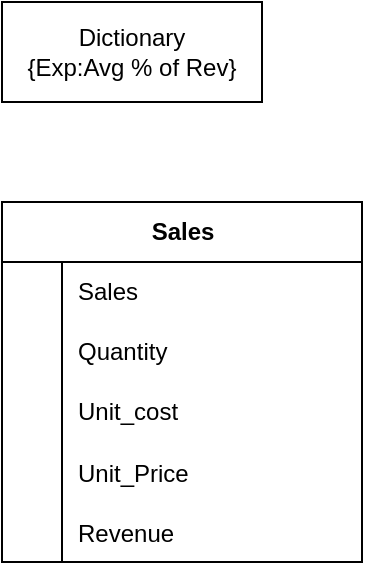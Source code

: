 <mxfile version="21.7.5" type="device">
  <diagram name="Page-1" id="Fc8gDFQRMVRYzNCzD4-I">
    <mxGraphModel dx="1106" dy="509" grid="1" gridSize="10" guides="1" tooltips="1" connect="1" arrows="1" fold="1" page="1" pageScale="1" pageWidth="850" pageHeight="1100" math="0" shadow="0">
      <root>
        <mxCell id="0" />
        <mxCell id="1" parent="0" />
        <mxCell id="Gir10sTUiGNmYWnc6pks-1" value="Dictionary&lt;br&gt;{Exp:Avg % of Rev}" style="rounded=0;whiteSpace=wrap;html=1;" vertex="1" parent="1">
          <mxGeometry x="40" y="30" width="130" height="50" as="geometry" />
        </mxCell>
        <mxCell id="Gir10sTUiGNmYWnc6pks-3" value="Sales" style="shape=table;startSize=30;container=1;collapsible=1;childLayout=tableLayout;fixedRows=1;rowLines=0;fontStyle=1;align=center;resizeLast=1;html=1;" vertex="1" parent="1">
          <mxGeometry x="40" y="130" width="180" height="180" as="geometry" />
        </mxCell>
        <mxCell id="Gir10sTUiGNmYWnc6pks-7" value="" style="shape=tableRow;horizontal=0;startSize=0;swimlaneHead=0;swimlaneBody=0;fillColor=none;collapsible=0;dropTarget=0;points=[[0,0.5],[1,0.5]];portConstraint=eastwest;top=0;left=0;right=0;bottom=0;" vertex="1" parent="Gir10sTUiGNmYWnc6pks-3">
          <mxGeometry y="30" width="180" height="30" as="geometry" />
        </mxCell>
        <mxCell id="Gir10sTUiGNmYWnc6pks-8" value="" style="shape=partialRectangle;connectable=0;fillColor=none;top=0;left=0;bottom=0;right=0;editable=1;overflow=hidden;whiteSpace=wrap;html=1;" vertex="1" parent="Gir10sTUiGNmYWnc6pks-7">
          <mxGeometry width="30" height="30" as="geometry">
            <mxRectangle width="30" height="30" as="alternateBounds" />
          </mxGeometry>
        </mxCell>
        <mxCell id="Gir10sTUiGNmYWnc6pks-9" value="Sales&amp;nbsp;" style="shape=partialRectangle;connectable=0;fillColor=none;top=0;left=0;bottom=0;right=0;align=left;spacingLeft=6;overflow=hidden;whiteSpace=wrap;html=1;" vertex="1" parent="Gir10sTUiGNmYWnc6pks-7">
          <mxGeometry x="30" width="150" height="30" as="geometry">
            <mxRectangle width="150" height="30" as="alternateBounds" />
          </mxGeometry>
        </mxCell>
        <mxCell id="Gir10sTUiGNmYWnc6pks-10" value="" style="shape=tableRow;horizontal=0;startSize=0;swimlaneHead=0;swimlaneBody=0;fillColor=none;collapsible=0;dropTarget=0;points=[[0,0.5],[1,0.5]];portConstraint=eastwest;top=0;left=0;right=0;bottom=0;" vertex="1" parent="Gir10sTUiGNmYWnc6pks-3">
          <mxGeometry y="60" width="180" height="30" as="geometry" />
        </mxCell>
        <mxCell id="Gir10sTUiGNmYWnc6pks-11" value="" style="shape=partialRectangle;connectable=0;fillColor=none;top=0;left=0;bottom=0;right=0;editable=1;overflow=hidden;whiteSpace=wrap;html=1;" vertex="1" parent="Gir10sTUiGNmYWnc6pks-10">
          <mxGeometry width="30" height="30" as="geometry">
            <mxRectangle width="30" height="30" as="alternateBounds" />
          </mxGeometry>
        </mxCell>
        <mxCell id="Gir10sTUiGNmYWnc6pks-12" value="Quantity" style="shape=partialRectangle;connectable=0;fillColor=none;top=0;left=0;bottom=0;right=0;align=left;spacingLeft=6;overflow=hidden;whiteSpace=wrap;html=1;" vertex="1" parent="Gir10sTUiGNmYWnc6pks-10">
          <mxGeometry x="30" width="150" height="30" as="geometry">
            <mxRectangle width="150" height="30" as="alternateBounds" />
          </mxGeometry>
        </mxCell>
        <mxCell id="Gir10sTUiGNmYWnc6pks-13" value="" style="shape=tableRow;horizontal=0;startSize=0;swimlaneHead=0;swimlaneBody=0;fillColor=none;collapsible=0;dropTarget=0;points=[[0,0.5],[1,0.5]];portConstraint=eastwest;top=0;left=0;right=0;bottom=0;" vertex="1" parent="Gir10sTUiGNmYWnc6pks-3">
          <mxGeometry y="90" width="180" height="30" as="geometry" />
        </mxCell>
        <mxCell id="Gir10sTUiGNmYWnc6pks-14" value="" style="shape=partialRectangle;connectable=0;fillColor=none;top=0;left=0;bottom=0;right=0;editable=1;overflow=hidden;whiteSpace=wrap;html=1;" vertex="1" parent="Gir10sTUiGNmYWnc6pks-13">
          <mxGeometry width="30" height="30" as="geometry">
            <mxRectangle width="30" height="30" as="alternateBounds" />
          </mxGeometry>
        </mxCell>
        <mxCell id="Gir10sTUiGNmYWnc6pks-15" value="Unit_cost" style="shape=partialRectangle;connectable=0;fillColor=none;top=0;left=0;bottom=0;right=0;align=left;spacingLeft=6;overflow=hidden;whiteSpace=wrap;html=1;" vertex="1" parent="Gir10sTUiGNmYWnc6pks-13">
          <mxGeometry x="30" width="150" height="30" as="geometry">
            <mxRectangle width="150" height="30" as="alternateBounds" />
          </mxGeometry>
        </mxCell>
        <mxCell id="Gir10sTUiGNmYWnc6pks-17" value="" style="shape=tableRow;horizontal=0;startSize=0;swimlaneHead=0;swimlaneBody=0;fillColor=none;collapsible=0;dropTarget=0;points=[[0,0.5],[1,0.5]];portConstraint=eastwest;top=0;left=0;right=0;bottom=0;" vertex="1" parent="Gir10sTUiGNmYWnc6pks-3">
          <mxGeometry y="120" width="180" height="30" as="geometry" />
        </mxCell>
        <mxCell id="Gir10sTUiGNmYWnc6pks-18" value="" style="shape=partialRectangle;connectable=0;fillColor=none;top=0;left=0;bottom=0;right=0;editable=1;overflow=hidden;" vertex="1" parent="Gir10sTUiGNmYWnc6pks-17">
          <mxGeometry width="30" height="30" as="geometry">
            <mxRectangle width="30" height="30" as="alternateBounds" />
          </mxGeometry>
        </mxCell>
        <mxCell id="Gir10sTUiGNmYWnc6pks-19" value="Unit_Price" style="shape=partialRectangle;connectable=0;fillColor=none;top=0;left=0;bottom=0;right=0;align=left;spacingLeft=6;overflow=hidden;" vertex="1" parent="Gir10sTUiGNmYWnc6pks-17">
          <mxGeometry x="30" width="150" height="30" as="geometry">
            <mxRectangle width="150" height="30" as="alternateBounds" />
          </mxGeometry>
        </mxCell>
        <mxCell id="Gir10sTUiGNmYWnc6pks-20" value="" style="shape=tableRow;horizontal=0;startSize=0;swimlaneHead=0;swimlaneBody=0;fillColor=none;collapsible=0;dropTarget=0;points=[[0,0.5],[1,0.5]];portConstraint=eastwest;top=0;left=0;right=0;bottom=0;" vertex="1" parent="Gir10sTUiGNmYWnc6pks-3">
          <mxGeometry y="150" width="180" height="30" as="geometry" />
        </mxCell>
        <mxCell id="Gir10sTUiGNmYWnc6pks-21" value="" style="shape=partialRectangle;connectable=0;fillColor=none;top=0;left=0;bottom=0;right=0;editable=1;overflow=hidden;" vertex="1" parent="Gir10sTUiGNmYWnc6pks-20">
          <mxGeometry width="30" height="30" as="geometry">
            <mxRectangle width="30" height="30" as="alternateBounds" />
          </mxGeometry>
        </mxCell>
        <mxCell id="Gir10sTUiGNmYWnc6pks-22" value="Revenue" style="shape=partialRectangle;connectable=0;fillColor=none;top=0;left=0;bottom=0;right=0;align=left;spacingLeft=6;overflow=hidden;" vertex="1" parent="Gir10sTUiGNmYWnc6pks-20">
          <mxGeometry x="30" width="150" height="30" as="geometry">
            <mxRectangle width="150" height="30" as="alternateBounds" />
          </mxGeometry>
        </mxCell>
      </root>
    </mxGraphModel>
  </diagram>
</mxfile>
